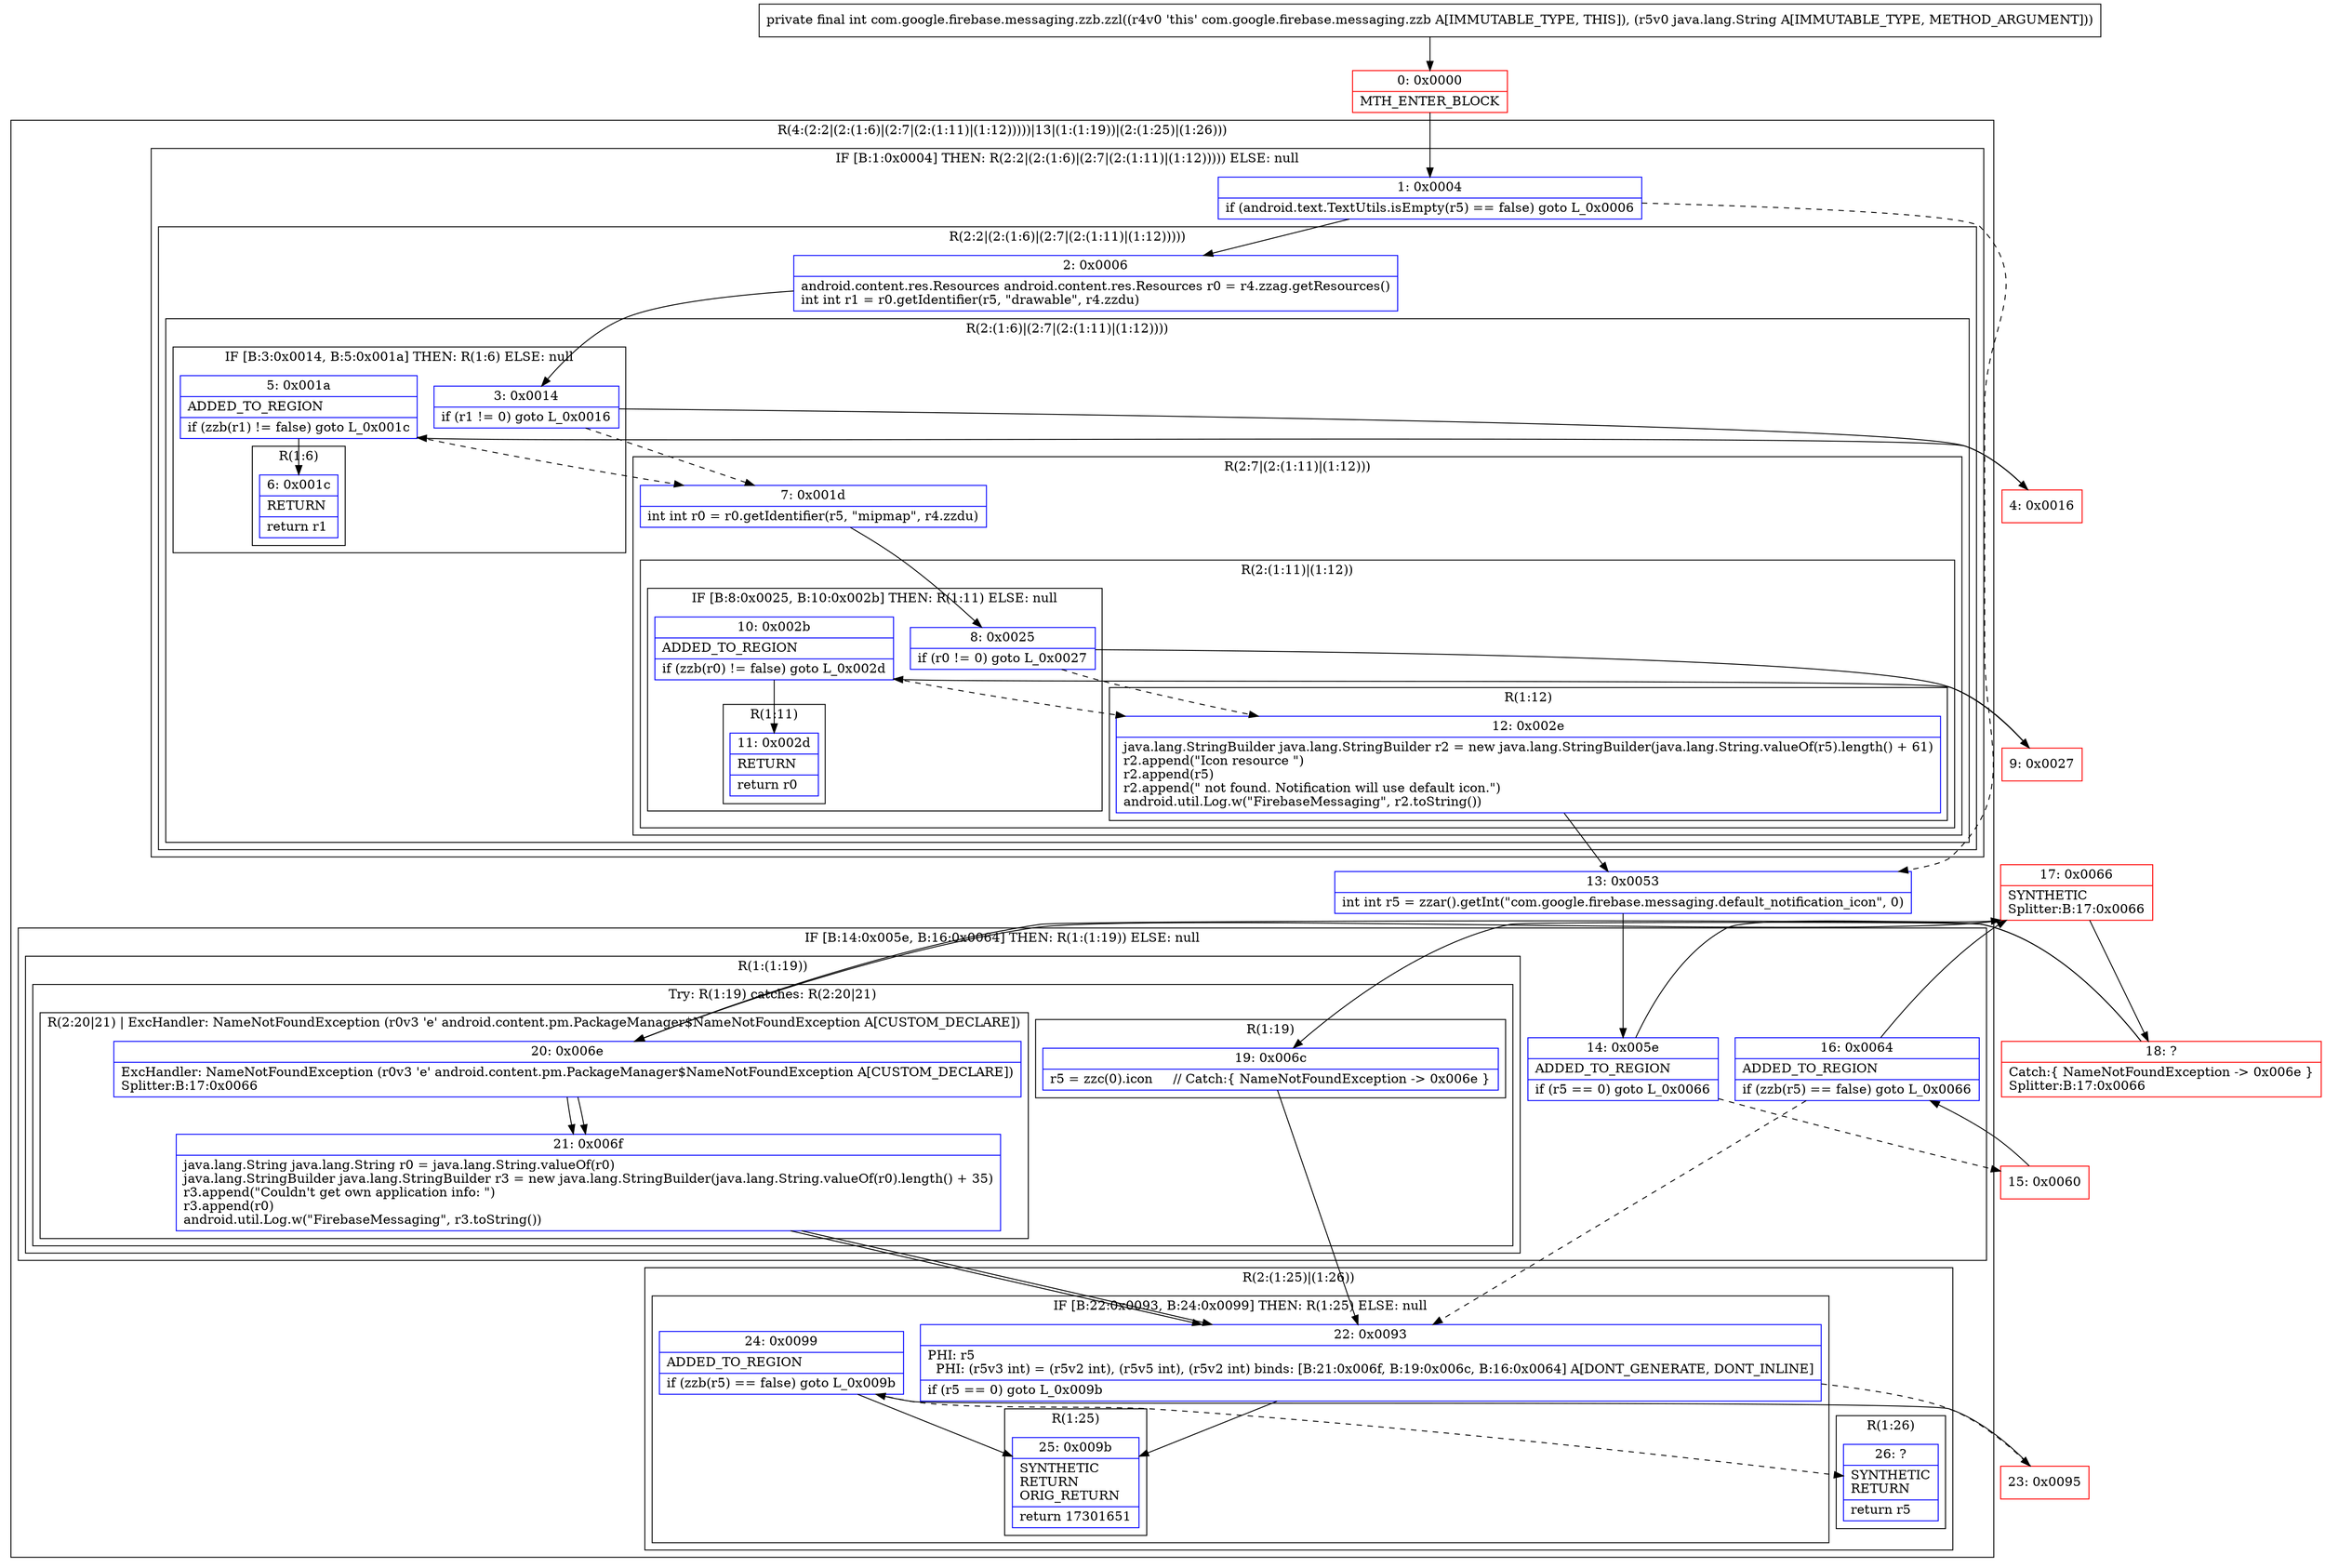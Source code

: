 digraph "CFG forcom.google.firebase.messaging.zzb.zzl(Ljava\/lang\/String;)I" {
subgraph cluster_Region_1722855061 {
label = "R(4:(2:2|(2:(1:6)|(2:7|(2:(1:11)|(1:12)))))|13|(1:(1:19))|(2:(1:25)|(1:26)))";
node [shape=record,color=blue];
subgraph cluster_IfRegion_1608882161 {
label = "IF [B:1:0x0004] THEN: R(2:2|(2:(1:6)|(2:7|(2:(1:11)|(1:12))))) ELSE: null";
node [shape=record,color=blue];
Node_1 [shape=record,label="{1\:\ 0x0004|if (android.text.TextUtils.isEmpty(r5) == false) goto L_0x0006\l}"];
subgraph cluster_Region_1704852398 {
label = "R(2:2|(2:(1:6)|(2:7|(2:(1:11)|(1:12)))))";
node [shape=record,color=blue];
Node_2 [shape=record,label="{2\:\ 0x0006|android.content.res.Resources android.content.res.Resources r0 = r4.zzag.getResources()\lint int r1 = r0.getIdentifier(r5, \"drawable\", r4.zzdu)\l}"];
subgraph cluster_Region_2066398845 {
label = "R(2:(1:6)|(2:7|(2:(1:11)|(1:12))))";
node [shape=record,color=blue];
subgraph cluster_IfRegion_946275987 {
label = "IF [B:3:0x0014, B:5:0x001a] THEN: R(1:6) ELSE: null";
node [shape=record,color=blue];
Node_3 [shape=record,label="{3\:\ 0x0014|if (r1 != 0) goto L_0x0016\l}"];
Node_5 [shape=record,label="{5\:\ 0x001a|ADDED_TO_REGION\l|if (zzb(r1) != false) goto L_0x001c\l}"];
subgraph cluster_Region_791400839 {
label = "R(1:6)";
node [shape=record,color=blue];
Node_6 [shape=record,label="{6\:\ 0x001c|RETURN\l|return r1\l}"];
}
}
subgraph cluster_Region_846297283 {
label = "R(2:7|(2:(1:11)|(1:12)))";
node [shape=record,color=blue];
Node_7 [shape=record,label="{7\:\ 0x001d|int int r0 = r0.getIdentifier(r5, \"mipmap\", r4.zzdu)\l}"];
subgraph cluster_Region_1641957579 {
label = "R(2:(1:11)|(1:12))";
node [shape=record,color=blue];
subgraph cluster_IfRegion_627121991 {
label = "IF [B:8:0x0025, B:10:0x002b] THEN: R(1:11) ELSE: null";
node [shape=record,color=blue];
Node_8 [shape=record,label="{8\:\ 0x0025|if (r0 != 0) goto L_0x0027\l}"];
Node_10 [shape=record,label="{10\:\ 0x002b|ADDED_TO_REGION\l|if (zzb(r0) != false) goto L_0x002d\l}"];
subgraph cluster_Region_477088840 {
label = "R(1:11)";
node [shape=record,color=blue];
Node_11 [shape=record,label="{11\:\ 0x002d|RETURN\l|return r0\l}"];
}
}
subgraph cluster_Region_473699016 {
label = "R(1:12)";
node [shape=record,color=blue];
Node_12 [shape=record,label="{12\:\ 0x002e|java.lang.StringBuilder java.lang.StringBuilder r2 = new java.lang.StringBuilder(java.lang.String.valueOf(r5).length() + 61)\lr2.append(\"Icon resource \")\lr2.append(r5)\lr2.append(\" not found. Notification will use default icon.\")\landroid.util.Log.w(\"FirebaseMessaging\", r2.toString())\l}"];
}
}
}
}
}
}
Node_13 [shape=record,label="{13\:\ 0x0053|int int r5 = zzar().getInt(\"com.google.firebase.messaging.default_notification_icon\", 0)\l}"];
subgraph cluster_IfRegion_662551992 {
label = "IF [B:14:0x005e, B:16:0x0064] THEN: R(1:(1:19)) ELSE: null";
node [shape=record,color=blue];
Node_14 [shape=record,label="{14\:\ 0x005e|ADDED_TO_REGION\l|if (r5 == 0) goto L_0x0066\l}"];
Node_16 [shape=record,label="{16\:\ 0x0064|ADDED_TO_REGION\l|if (zzb(r5) == false) goto L_0x0066\l}"];
subgraph cluster_Region_176457897 {
label = "R(1:(1:19))";
node [shape=record,color=blue];
subgraph cluster_TryCatchRegion_2033048599 {
label = "Try: R(1:19) catches: R(2:20|21)";
node [shape=record,color=blue];
subgraph cluster_Region_430448903 {
label = "R(1:19)";
node [shape=record,color=blue];
Node_19 [shape=record,label="{19\:\ 0x006c|r5 = zzc(0).icon     \/\/ Catch:\{ NameNotFoundException \-\> 0x006e \}\l}"];
}
subgraph cluster_Region_801575827 {
label = "R(2:20|21) | ExcHandler: NameNotFoundException (r0v3 'e' android.content.pm.PackageManager$NameNotFoundException A[CUSTOM_DECLARE])\l";
node [shape=record,color=blue];
Node_20 [shape=record,label="{20\:\ 0x006e|ExcHandler: NameNotFoundException (r0v3 'e' android.content.pm.PackageManager$NameNotFoundException A[CUSTOM_DECLARE])\lSplitter:B:17:0x0066\l}"];
Node_21 [shape=record,label="{21\:\ 0x006f|java.lang.String java.lang.String r0 = java.lang.String.valueOf(r0)\ljava.lang.StringBuilder java.lang.StringBuilder r3 = new java.lang.StringBuilder(java.lang.String.valueOf(r0).length() + 35)\lr3.append(\"Couldn't get own application info: \")\lr3.append(r0)\landroid.util.Log.w(\"FirebaseMessaging\", r3.toString())\l}"];
}
}
}
}
subgraph cluster_Region_1465539609 {
label = "R(2:(1:25)|(1:26))";
node [shape=record,color=blue];
subgraph cluster_IfRegion_345535610 {
label = "IF [B:22:0x0093, B:24:0x0099] THEN: R(1:25) ELSE: null";
node [shape=record,color=blue];
Node_22 [shape=record,label="{22\:\ 0x0093|PHI: r5 \l  PHI: (r5v3 int) = (r5v2 int), (r5v5 int), (r5v2 int) binds: [B:21:0x006f, B:19:0x006c, B:16:0x0064] A[DONT_GENERATE, DONT_INLINE]\l|if (r5 == 0) goto L_0x009b\l}"];
Node_24 [shape=record,label="{24\:\ 0x0099|ADDED_TO_REGION\l|if (zzb(r5) == false) goto L_0x009b\l}"];
subgraph cluster_Region_1154600489 {
label = "R(1:25)";
node [shape=record,color=blue];
Node_25 [shape=record,label="{25\:\ 0x009b|SYNTHETIC\lRETURN\lORIG_RETURN\l|return 17301651\l}"];
}
}
subgraph cluster_Region_2009052282 {
label = "R(1:26)";
node [shape=record,color=blue];
Node_26 [shape=record,label="{26\:\ ?|SYNTHETIC\lRETURN\l|return r5\l}"];
}
}
}
subgraph cluster_Region_801575827 {
label = "R(2:20|21) | ExcHandler: NameNotFoundException (r0v3 'e' android.content.pm.PackageManager$NameNotFoundException A[CUSTOM_DECLARE])\l";
node [shape=record,color=blue];
Node_20 [shape=record,label="{20\:\ 0x006e|ExcHandler: NameNotFoundException (r0v3 'e' android.content.pm.PackageManager$NameNotFoundException A[CUSTOM_DECLARE])\lSplitter:B:17:0x0066\l}"];
Node_21 [shape=record,label="{21\:\ 0x006f|java.lang.String java.lang.String r0 = java.lang.String.valueOf(r0)\ljava.lang.StringBuilder java.lang.StringBuilder r3 = new java.lang.StringBuilder(java.lang.String.valueOf(r0).length() + 35)\lr3.append(\"Couldn't get own application info: \")\lr3.append(r0)\landroid.util.Log.w(\"FirebaseMessaging\", r3.toString())\l}"];
}
Node_0 [shape=record,color=red,label="{0\:\ 0x0000|MTH_ENTER_BLOCK\l}"];
Node_4 [shape=record,color=red,label="{4\:\ 0x0016}"];
Node_9 [shape=record,color=red,label="{9\:\ 0x0027}"];
Node_15 [shape=record,color=red,label="{15\:\ 0x0060}"];
Node_17 [shape=record,color=red,label="{17\:\ 0x0066|SYNTHETIC\lSplitter:B:17:0x0066\l}"];
Node_18 [shape=record,color=red,label="{18\:\ ?|Catch:\{ NameNotFoundException \-\> 0x006e \}\lSplitter:B:17:0x0066\l}"];
Node_23 [shape=record,color=red,label="{23\:\ 0x0095}"];
MethodNode[shape=record,label="{private final int com.google.firebase.messaging.zzb.zzl((r4v0 'this' com.google.firebase.messaging.zzb A[IMMUTABLE_TYPE, THIS]), (r5v0 java.lang.String A[IMMUTABLE_TYPE, METHOD_ARGUMENT])) }"];
MethodNode -> Node_0;
Node_1 -> Node_2;
Node_1 -> Node_13[style=dashed];
Node_2 -> Node_3;
Node_3 -> Node_4;
Node_3 -> Node_7[style=dashed];
Node_5 -> Node_6;
Node_5 -> Node_7[style=dashed];
Node_7 -> Node_8;
Node_8 -> Node_9;
Node_8 -> Node_12[style=dashed];
Node_10 -> Node_11;
Node_10 -> Node_12[style=dashed];
Node_12 -> Node_13;
Node_13 -> Node_14;
Node_14 -> Node_15[style=dashed];
Node_14 -> Node_17;
Node_16 -> Node_17;
Node_16 -> Node_22[style=dashed];
Node_19 -> Node_22;
Node_20 -> Node_21;
Node_21 -> Node_22;
Node_22 -> Node_23[style=dashed];
Node_22 -> Node_25;
Node_24 -> Node_25;
Node_24 -> Node_26[style=dashed];
Node_20 -> Node_21;
Node_21 -> Node_22;
Node_0 -> Node_1;
Node_4 -> Node_5;
Node_9 -> Node_10;
Node_15 -> Node_16;
Node_17 -> Node_18;
Node_17 -> Node_20;
Node_18 -> Node_19;
Node_18 -> Node_20;
Node_23 -> Node_24;
}

